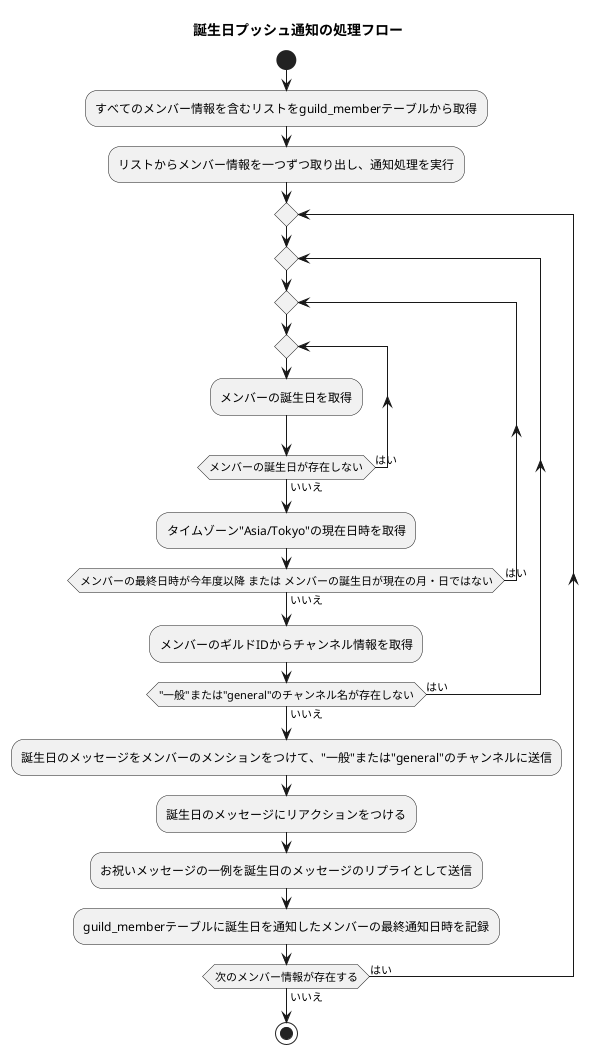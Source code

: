 @startuml
title 誕生日プッシュ通知の処理フロー
start

:すべてのメンバー情報を含むリストをguild_memberテーブルから取得;

:リストからメンバー情報を一つずつ取り出し、通知処理を実行;

repeat

repeat

repeat

repeat
:メンバーの誕生日を取得;

repeat while (メンバーの誕生日が存在しない) is (はい) not (いいえ)
  :タイムゾーン"Asia/Tokyo"の現在日時を取得;
repeat while (メンバーの最終日時が今年度以降 または メンバーの誕生日が現在の月・日ではない) is (はい) not (いいえ)

  :メンバーのギルドIDからチャンネル情報を取得;
repeat while ("一般"または"general"のチャンネル名が存在しない) is (はい) not (いいえ)

:誕生日のメッセージをメンバーのメンションをつけて、"一般"または"general"のチャンネルに送信;
:誕生日のメッセージにリアクションをつける;
:お祝いメッセージの一例を誕生日のメッセージのリプライとして送信;

:guild_memberテーブルに誕生日を通知したメンバーの最終通知日時を記録;

repeat while (次のメンバー情報が存在する) is (はい) not (いいえ)
stop

@enduml